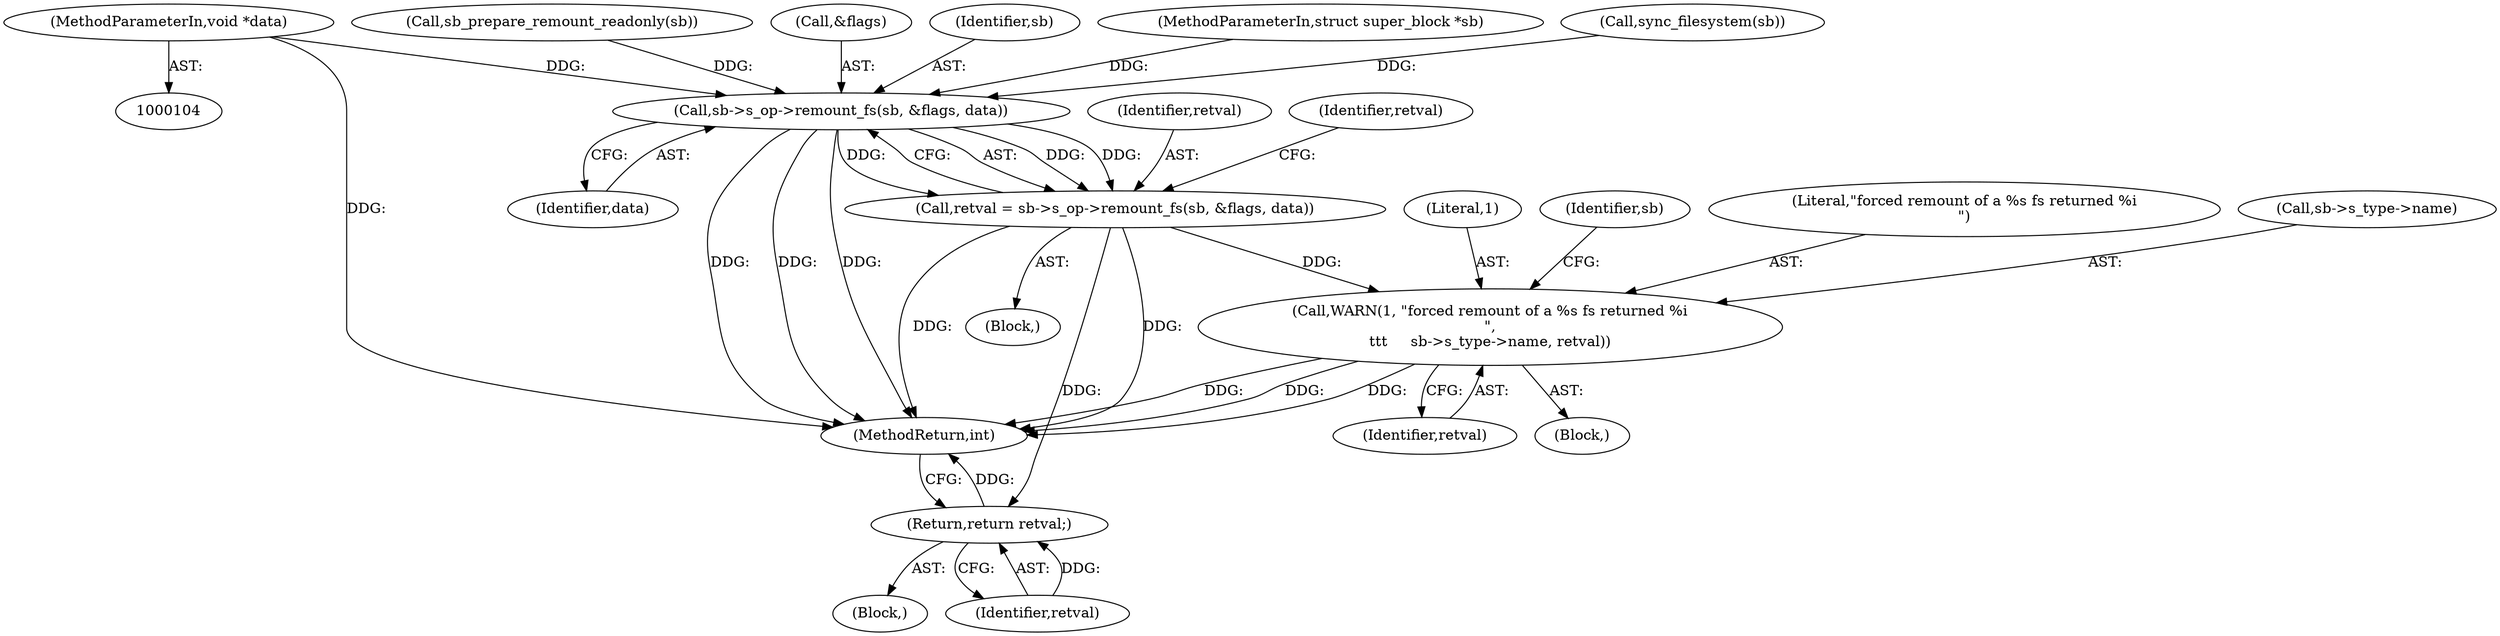 digraph "0_linux_eee5cc2702929fd41cce28058dc6d6717f723f87_12@pointer" {
"1000107" [label="(MethodParameterIn,void *data)"];
"1000189" [label="(Call,sb->s_op->remount_fs(sb, &flags, data))"];
"1000187" [label="(Call,retval = sb->s_op->remount_fs(sb, &flags, data))"];
"1000201" [label="(Call,WARN(1, \"forced remount of a %s fs returned %i\n\",\n\t\t\t     sb->s_type->name, retval))"];
"1000247" [label="(Return,return retval;)"];
"1000202" [label="(Literal,1)"];
"1000212" [label="(Identifier,sb)"];
"1000174" [label="(Call,sb_prepare_remount_readonly(sb))"];
"1000107" [label="(MethodParameterIn,void *data)"];
"1000247" [label="(Return,return retval;)"];
"1000189" [label="(Call,sb->s_op->remount_fs(sb, &flags, data))"];
"1000187" [label="(Call,retval = sb->s_op->remount_fs(sb, &flags, data))"];
"1000109" [label="(Block,)"];
"1000191" [label="(Call,&flags)"];
"1000190" [label="(Identifier,sb)"];
"1000196" [label="(Block,)"];
"1000203" [label="(Literal,\"forced remount of a %s fs returned %i\n\")"];
"1000248" [label="(Identifier,retval)"];
"1000193" [label="(Identifier,data)"];
"1000188" [label="(Identifier,retval)"];
"1000204" [label="(Call,sb->s_type->name)"];
"1000105" [label="(MethodParameterIn,struct super_block *sb)"];
"1000249" [label="(MethodReturn,int)"];
"1000144" [label="(Call,sync_filesystem(sb))"];
"1000201" [label="(Call,WARN(1, \"forced remount of a %s fs returned %i\n\",\n\t\t\t     sb->s_type->name, retval))"];
"1000195" [label="(Identifier,retval)"];
"1000209" [label="(Identifier,retval)"];
"1000186" [label="(Block,)"];
"1000107" -> "1000104"  [label="AST: "];
"1000107" -> "1000249"  [label="DDG: "];
"1000107" -> "1000189"  [label="DDG: "];
"1000189" -> "1000187"  [label="AST: "];
"1000189" -> "1000193"  [label="CFG: "];
"1000190" -> "1000189"  [label="AST: "];
"1000191" -> "1000189"  [label="AST: "];
"1000193" -> "1000189"  [label="AST: "];
"1000187" -> "1000189"  [label="CFG: "];
"1000189" -> "1000249"  [label="DDG: "];
"1000189" -> "1000249"  [label="DDG: "];
"1000189" -> "1000249"  [label="DDG: "];
"1000189" -> "1000187"  [label="DDG: "];
"1000189" -> "1000187"  [label="DDG: "];
"1000189" -> "1000187"  [label="DDG: "];
"1000144" -> "1000189"  [label="DDG: "];
"1000174" -> "1000189"  [label="DDG: "];
"1000105" -> "1000189"  [label="DDG: "];
"1000187" -> "1000186"  [label="AST: "];
"1000188" -> "1000187"  [label="AST: "];
"1000195" -> "1000187"  [label="CFG: "];
"1000187" -> "1000249"  [label="DDG: "];
"1000187" -> "1000249"  [label="DDG: "];
"1000187" -> "1000201"  [label="DDG: "];
"1000187" -> "1000247"  [label="DDG: "];
"1000201" -> "1000196"  [label="AST: "];
"1000201" -> "1000209"  [label="CFG: "];
"1000202" -> "1000201"  [label="AST: "];
"1000203" -> "1000201"  [label="AST: "];
"1000204" -> "1000201"  [label="AST: "];
"1000209" -> "1000201"  [label="AST: "];
"1000212" -> "1000201"  [label="CFG: "];
"1000201" -> "1000249"  [label="DDG: "];
"1000201" -> "1000249"  [label="DDG: "];
"1000201" -> "1000249"  [label="DDG: "];
"1000247" -> "1000109"  [label="AST: "];
"1000247" -> "1000248"  [label="CFG: "];
"1000248" -> "1000247"  [label="AST: "];
"1000249" -> "1000247"  [label="CFG: "];
"1000247" -> "1000249"  [label="DDG: "];
"1000248" -> "1000247"  [label="DDG: "];
}

